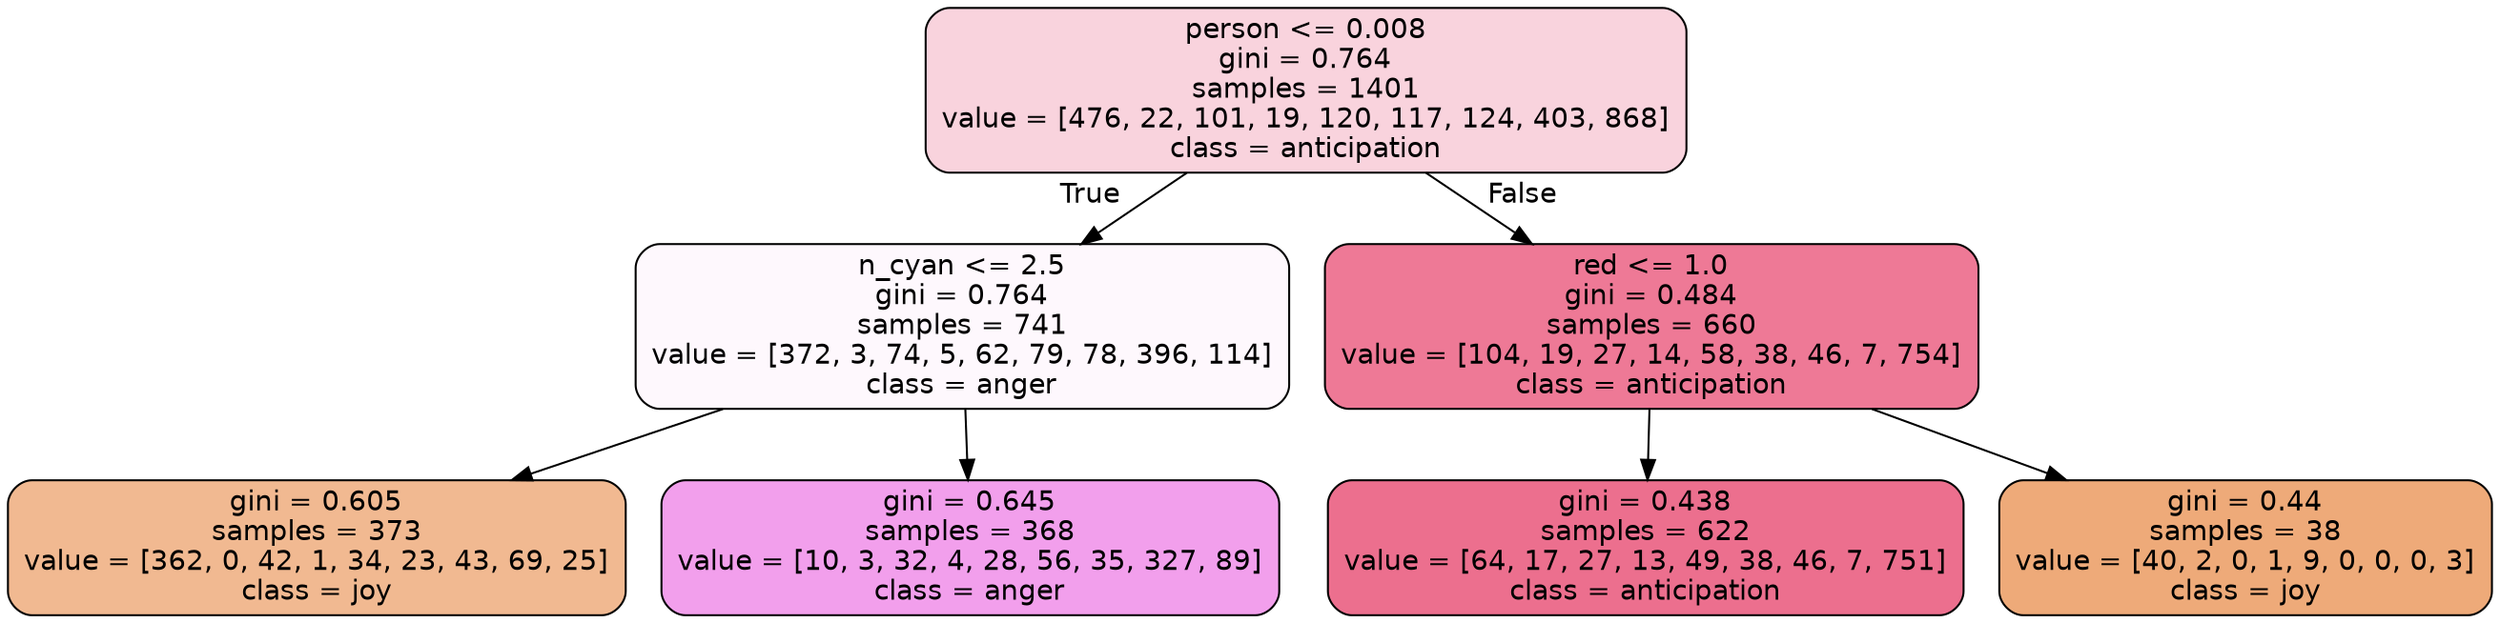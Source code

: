 digraph Tree {
node [shape=box, style="filled, rounded", color="black", fontname=helvetica] ;
edge [fontname=helvetica] ;
0 [label="person <= 0.008\ngini = 0.764\nsamples = 1401\nvalue = [476, 22, 101, 19, 120, 117, 124, 403, 868]\nclass = anticipation", fillcolor="#e5396438"] ;
1 [label="n_cyan <= 2.5\ngini = 0.764\nsamples = 741\nvalue = [372, 3, 74, 5, 62, 79, 78, 396, 114]\nclass = anger", fillcolor="#e539d708"] ;
0 -> 1 [labeldistance=2.5, labelangle=45, headlabel="True"] ;
2 [label="gini = 0.605\nsamples = 373\nvalue = [362, 0, 42, 1, 34, 23, 43, 69, 25]\nclass = joy", fillcolor="#e581398d"] ;
1 -> 2 ;
3 [label="gini = 0.645\nsamples = 368\nvalue = [10, 3, 32, 4, 28, 56, 35, 327, 89]\nclass = anger", fillcolor="#e539d77b"] ;
1 -> 3 ;
4 [label="red <= 1.0\ngini = 0.484\nsamples = 660\nvalue = [104, 19, 27, 14, 58, 38, 46, 7, 754]\nclass = anticipation", fillcolor="#e53964ac"] ;
0 -> 4 [labeldistance=2.5, labelangle=-45, headlabel="False"] ;
5 [label="gini = 0.438\nsamples = 622\nvalue = [64, 17, 27, 13, 49, 38, 46, 7, 751]\nclass = anticipation", fillcolor="#e53964b9"] ;
4 -> 5 ;
6 [label="gini = 0.44\nsamples = 38\nvalue = [40, 2, 0, 1, 9, 0, 0, 0, 3]\nclass = joy", fillcolor="#e58139ac"] ;
4 -> 6 ;
}